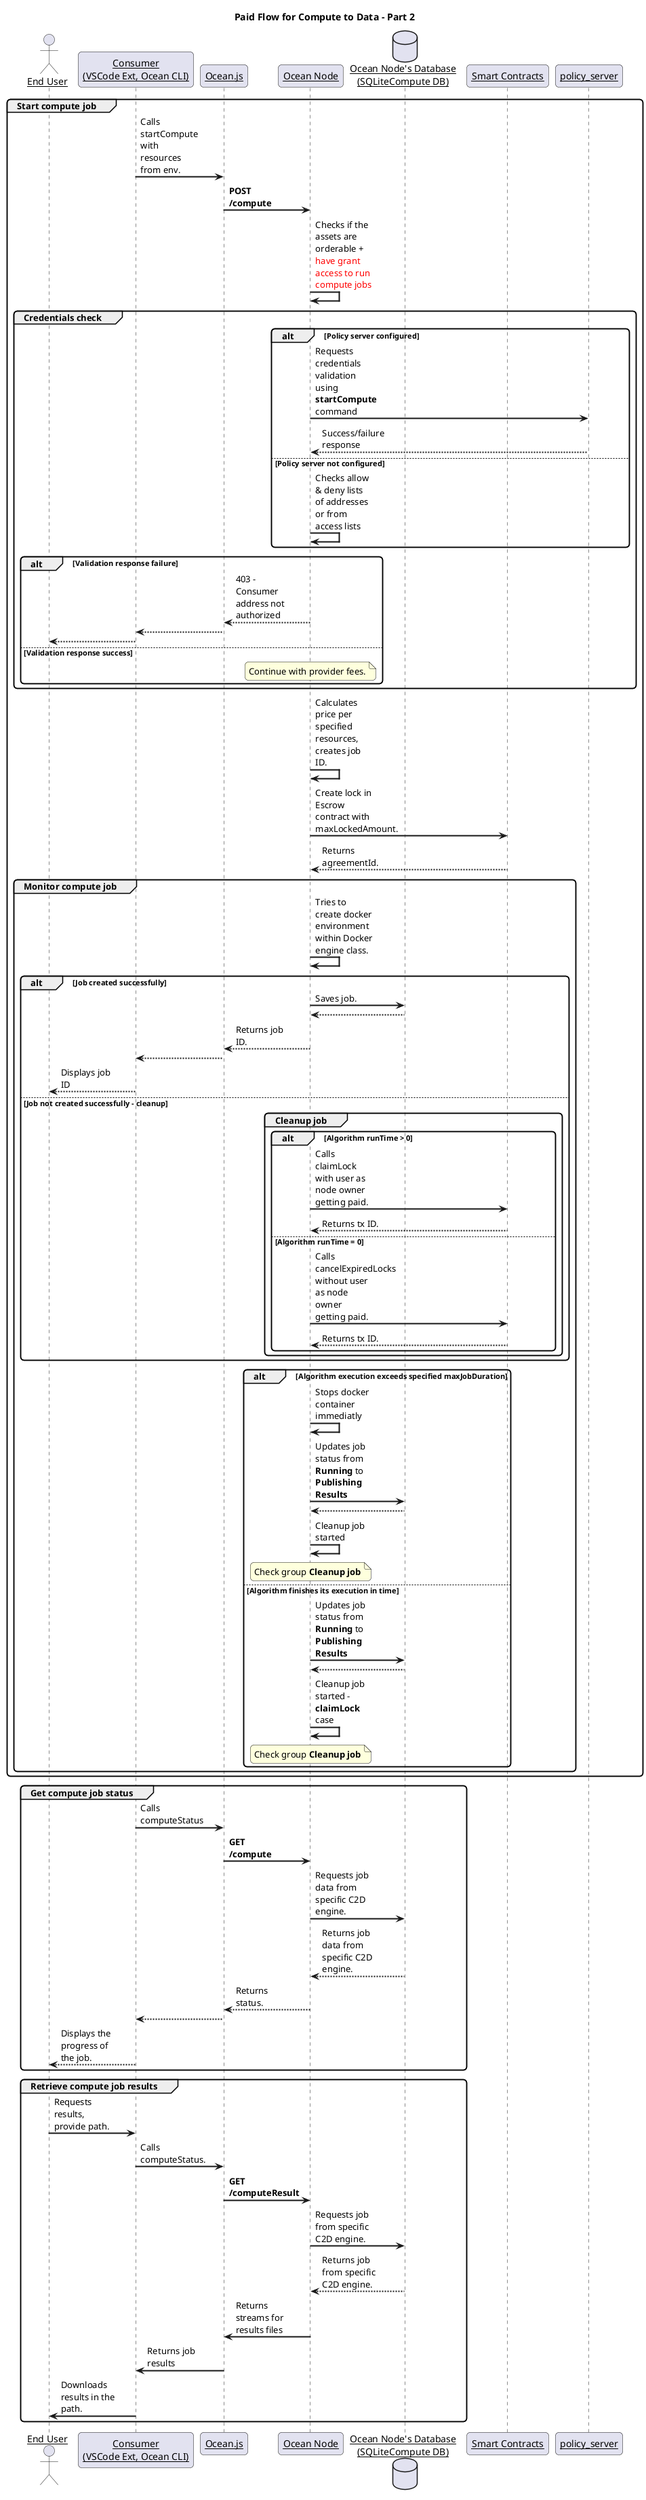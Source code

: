@startuml "Paid Flow for Compute to Data - Part 2"
title "Paid Flow for Compute to Data - Part 2"

skinparam sequenceArrowThickness 2
skinparam roundcorner 10
skinparam maxmessagesize 85
skinparam sequenceParticipant underline

actor "End User" as end_user
participant "Consumer\n(VSCode Ext, Ocean CLI)" as consumer
participant "Ocean.js" as ocean_js
participant "Ocean Node" as ocean_node
database "Ocean Node's Database\n(SQLiteCompute DB)" as db
participant "Smart Contracts" as smart_contracts

group Start compute job
    consumer -> ocean_js: Calls startCompute with resources from env.
    ocean_js -> ocean_node: **POST /compute**
    ocean_node -> ocean_node: Checks if the assets are orderable + <font color=red>have grant access to run compute jobs</font>
    group Credentials check
        alt Policy server configured
            ocean_node -> policy_server: Requests credentials validation using **startCompute** command
            policy_server --> ocean_node: Success/failure response
        else Policy server not configured
            ocean_node -> ocean_node: Checks allow & deny lists of addresses or from access lists
        end
        alt Validation response failure
            ocean_node --> ocean_js: 403 - Consumer address not authorized
            ocean_js --> consumer
            consumer --> end_user
        else Validation response success
            note over ocean_node
                Continue with provider fees.
            end note
        end
    end group
    ocean_node -> ocean_node: Calculates price per specified resources, creates job ID.
    ocean_node -> smart_contracts: Create lock in Escrow contract with maxLockedAmount.
    smart_contracts --> ocean_node: Returns agreementId.
    group Monitor compute job
    ocean_node -> ocean_node: Tries to create docker environment within Docker engine class.
        alt Job created successfully
        ocean_node -> db: Saves job.
        db --> ocean_node
        ocean_node --> ocean_js: Returns job ID.
        ocean_js --> consumer
        consumer --> end_user: Displays job ID
        else Job not created successfully - cleanup
            group Cleanup job
                alt Algorithm runTime > 0
                    ocean_node -> smart_contracts: Calls claimLock with user as node owner getting paid.
                    smart_contracts --> ocean_node: Returns tx ID.
                else Algorithm runTime = 0
                    ocean_node -> smart_contracts: Calls cancelExpiredLocks without user as node owner getting paid.
                    smart_contracts --> ocean_node: Returns tx ID.
                end
            end group
        end
        alt Algorithm execution exceeds specified maxJobDuration
            ocean_node -> ocean_node: Stops docker container immediatly
            ocean_node -> db: Updates job status from **Running** to **Publishing Results**
            db --> ocean_node
            ocean_node -> ocean_node: Cleanup job started
            note over ocean_node
                Check group **Cleanup job**
            end note
        else Algorithm finishes its execution in time
            ocean_node -> db: Updates job status from **Running** to **Publishing Results**
            db --> ocean_node
            ocean_node -> ocean_node: Cleanup job started - **claimLock** case
            note over ocean_node
                Check group **Cleanup job**
            end note
        end

    end group
end group


group Get compute job status
    consumer -> ocean_js: Calls computeStatus
    ocean_js -> ocean_node: **GET /compute**
    ocean_node -> db: Requests job data from specific C2D engine.
    db --> ocean_node: Returns job data from specific C2D engine.
    ocean_node --> ocean_js: Returns status.
    ocean_js --> consumer
    consumer --> end_user: Displays the progress of the job.
end group

group Retrieve compute job results
    end_user -> consumer: Requests results, provide path.
    consumer -> ocean_js: Calls computeStatus.
    ocean_js -> ocean_node: **GET /computeResult**
    ocean_node -> db: Requests job from specific C2D engine.
    db --> ocean_node: Returns job from specific C2D engine.
    ocean_node -> ocean_js: Returns streams for results files
    ocean_js -> consumer: Returns job results
    consumer -> end_user: Downloads results in the path.
end group

@enduml